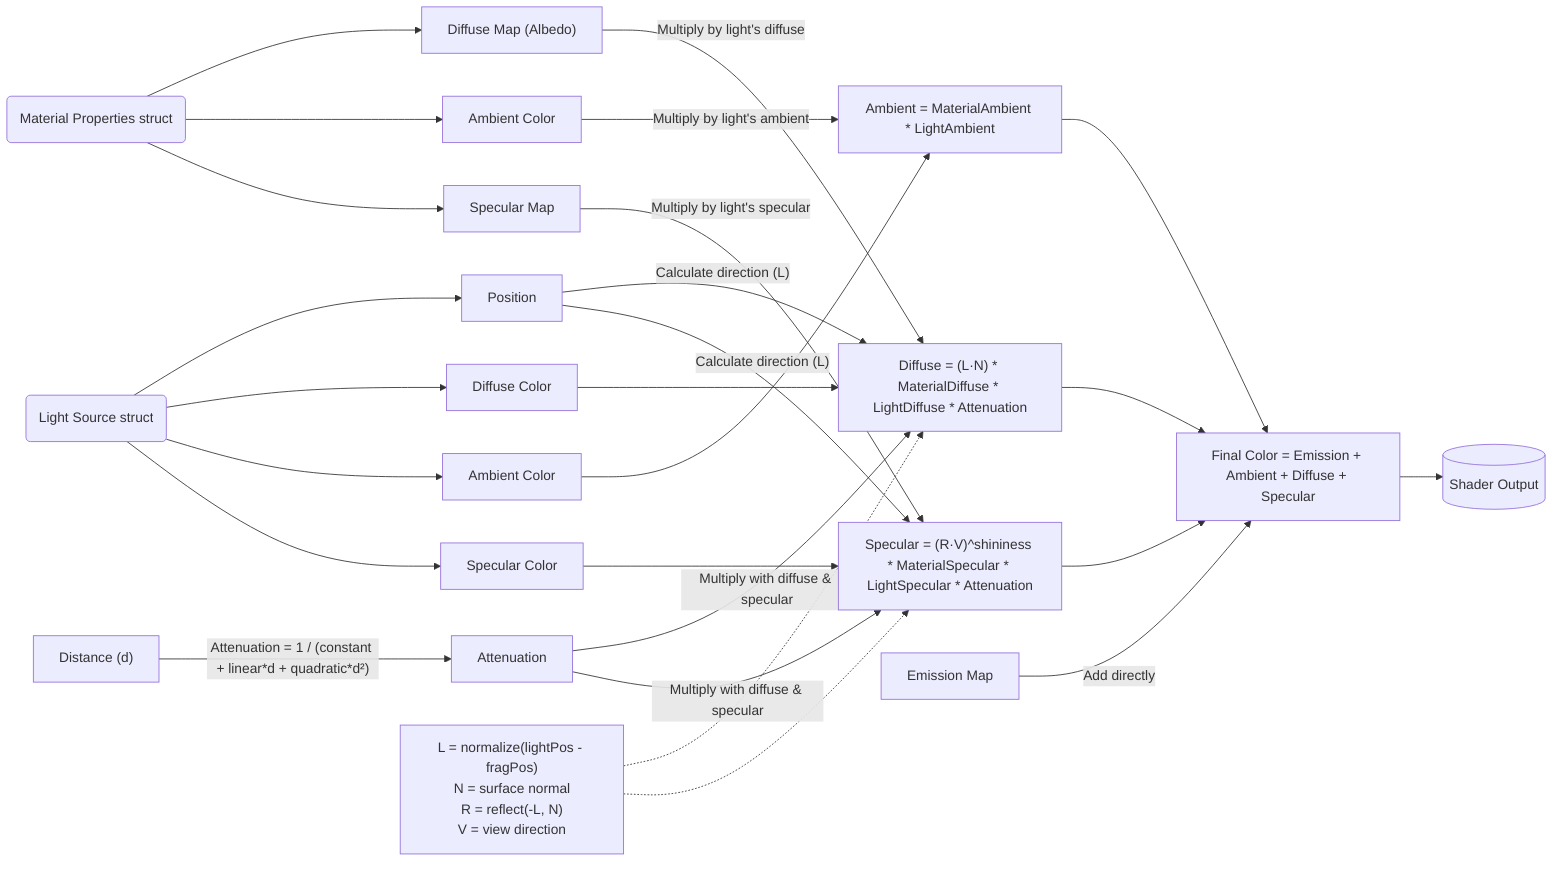 flowchart LR
%% Material Properties
    Material("Material Properties struct")
    Material --> DiffuseMap
    Material --> Ambient
    Material --> SpecularMap

    DiffuseMap["Diffuse Map (Albedo)"] -->|"Multiply by light's diffuse"| DiffuseCalc
    Ambient["Ambient Color"] -->|"Multiply by light's ambient"| AmbientCalc
    SpecularMap["Specular Map"] -->|"Multiply by light's specular"| SpecularCalc
    EmissionMap["Emission Map"] -->|"Add directly"| FinalColor

%% Light Properties
    Light("Light Source struct")

    Light --> LightPosition
    Light --> LightDiffuse
    Light --> LightAmbient
    Light --> LightSpecular
    LightPosition["Position"] -->|"Calculate direction (L)"| DiffuseCalc
    LightPosition -->|"Calculate direction (L)"| SpecularCalc
    LightDiffuse["Diffuse Color"] --> DiffuseCalc
    LightAmbient["Ambient Color"] --> AmbientCalc
    LightSpecular["Specular Color"] --> SpecularCalc

%% Attenuation
    Distance["Distance (d)"] -->|"Attenuation = 1 / (constant + linear*d + quadratic*d²)"| Attenuation
    Attenuation -->|"Multiply with diffuse & specular"| DiffuseCalc
    Attenuation -->|"Multiply with diffuse & specular"| SpecularCalc

%% final calculations
    DiffuseCalc["Diffuse = (L·N) * MaterialDiffuse * LightDiffuse * Attenuation"] --> FinalColor
    AmbientCalc["Ambient = MaterialAmbient * LightAmbient"] --> FinalColor
    SpecularCalc["Specular = (R·V)^shininess * MaterialSpecular * LightSpecular * Attenuation"] --> FinalColor

    FinalColor["Final Color = Emission + Ambient + Diffuse + Specular"] --> ShaderOutput[("Shader Output")]

%% Other calculations
    note1["L = normalize(lightPos - fragPos)\nN = surface normal\nR = reflect(-L, N)\nV = view direction"]:::note
    note1 -.-> DiffuseCalc
    note1 -.-> SpecularCalc



    %%classDef note fill:#000000,stroke:#ccc,font-size:12px;